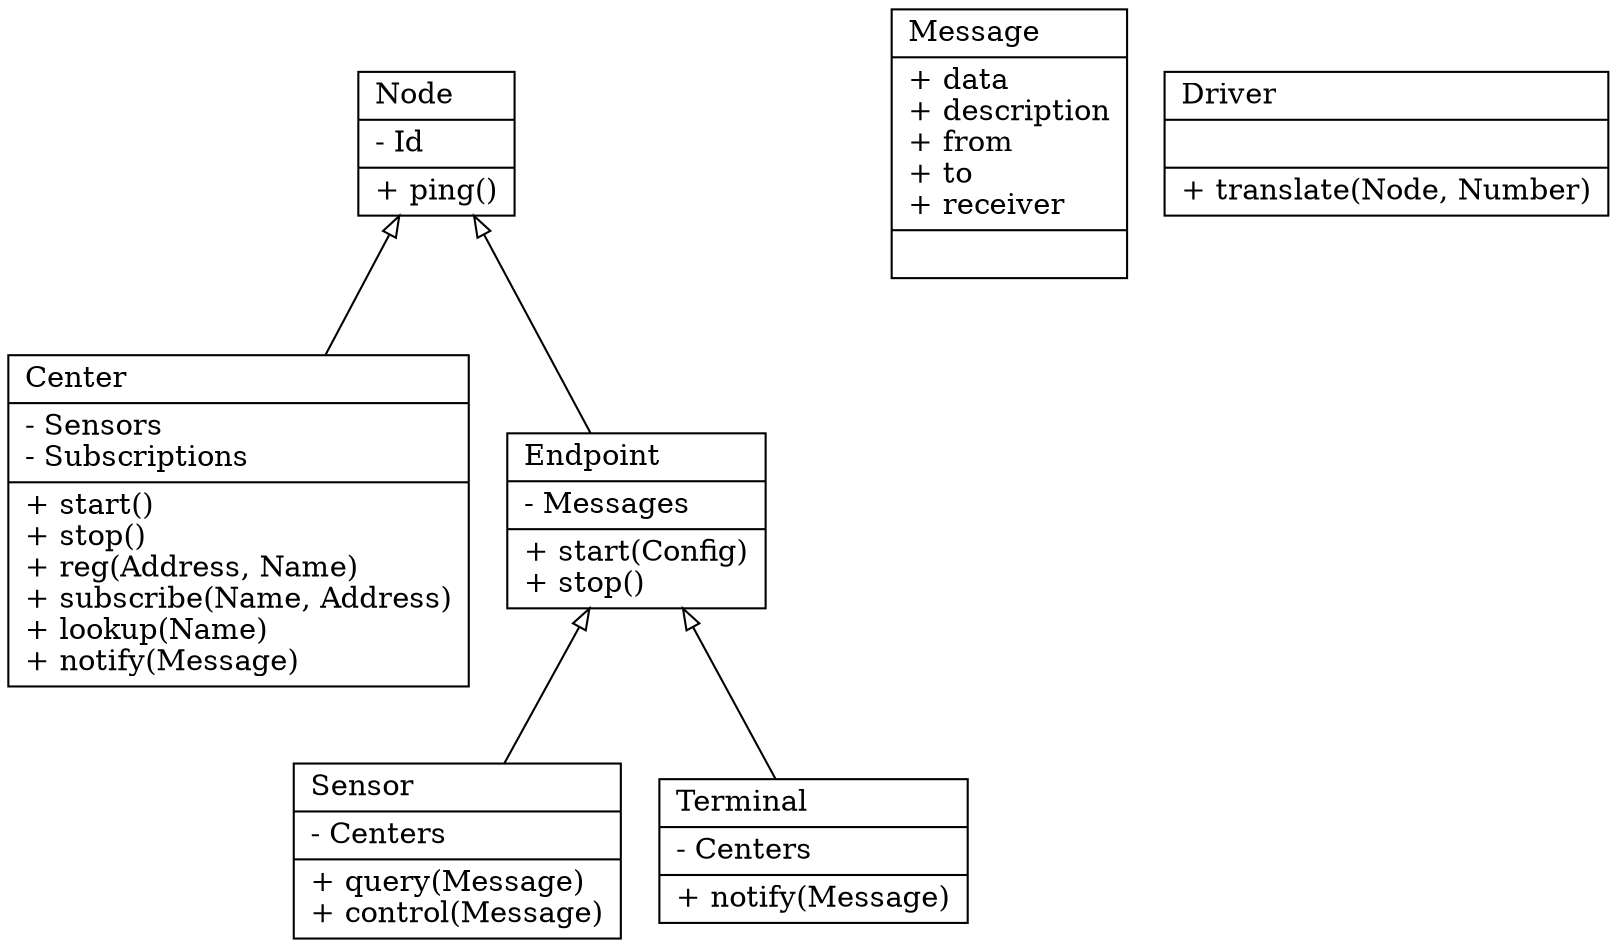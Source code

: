 digraph G {
	node [shape=record]
	c0 [label="{Node\l|- Id\l|+ ping()\l}"]

	c1 [label="{Center\l|- Sensors\l- Subscriptions\l|+ start()\l+ stop()\l+ reg(Address, Name)\l+ subscribe(Name, Address)\l+ lookup(Name)\l+ notify(Message)\l}"]
	c0 -> c1 [dir=back,arrowtail=empty]

	c2 [label="{Endpoint\l|- Messages\l|+ start(Config)\l+ stop()\l}"]
	c0 -> c2 [dir=back,arrowtail=empty]

	c3 [label="{Sensor\l|- Centers\l|+ query(Message)\l+ control(Message)\l}"]
	c2 -> c3 [dir=back,arrowtail=empty]

	c4 [label="{Terminal\l|- Centers\l|+ notify(Message)}"]
	c2 -> c4 [dir=back,arrowtail=empty]

	s1 [label="",shape=none,width=2]

	c5 [label="{Message\l|+ data\l+ description\l+ from\l+ to\l+ receiver\l|}"]

	c6 [label="{Driver\l||+ translate(Node, Number)\l}}"]
}

